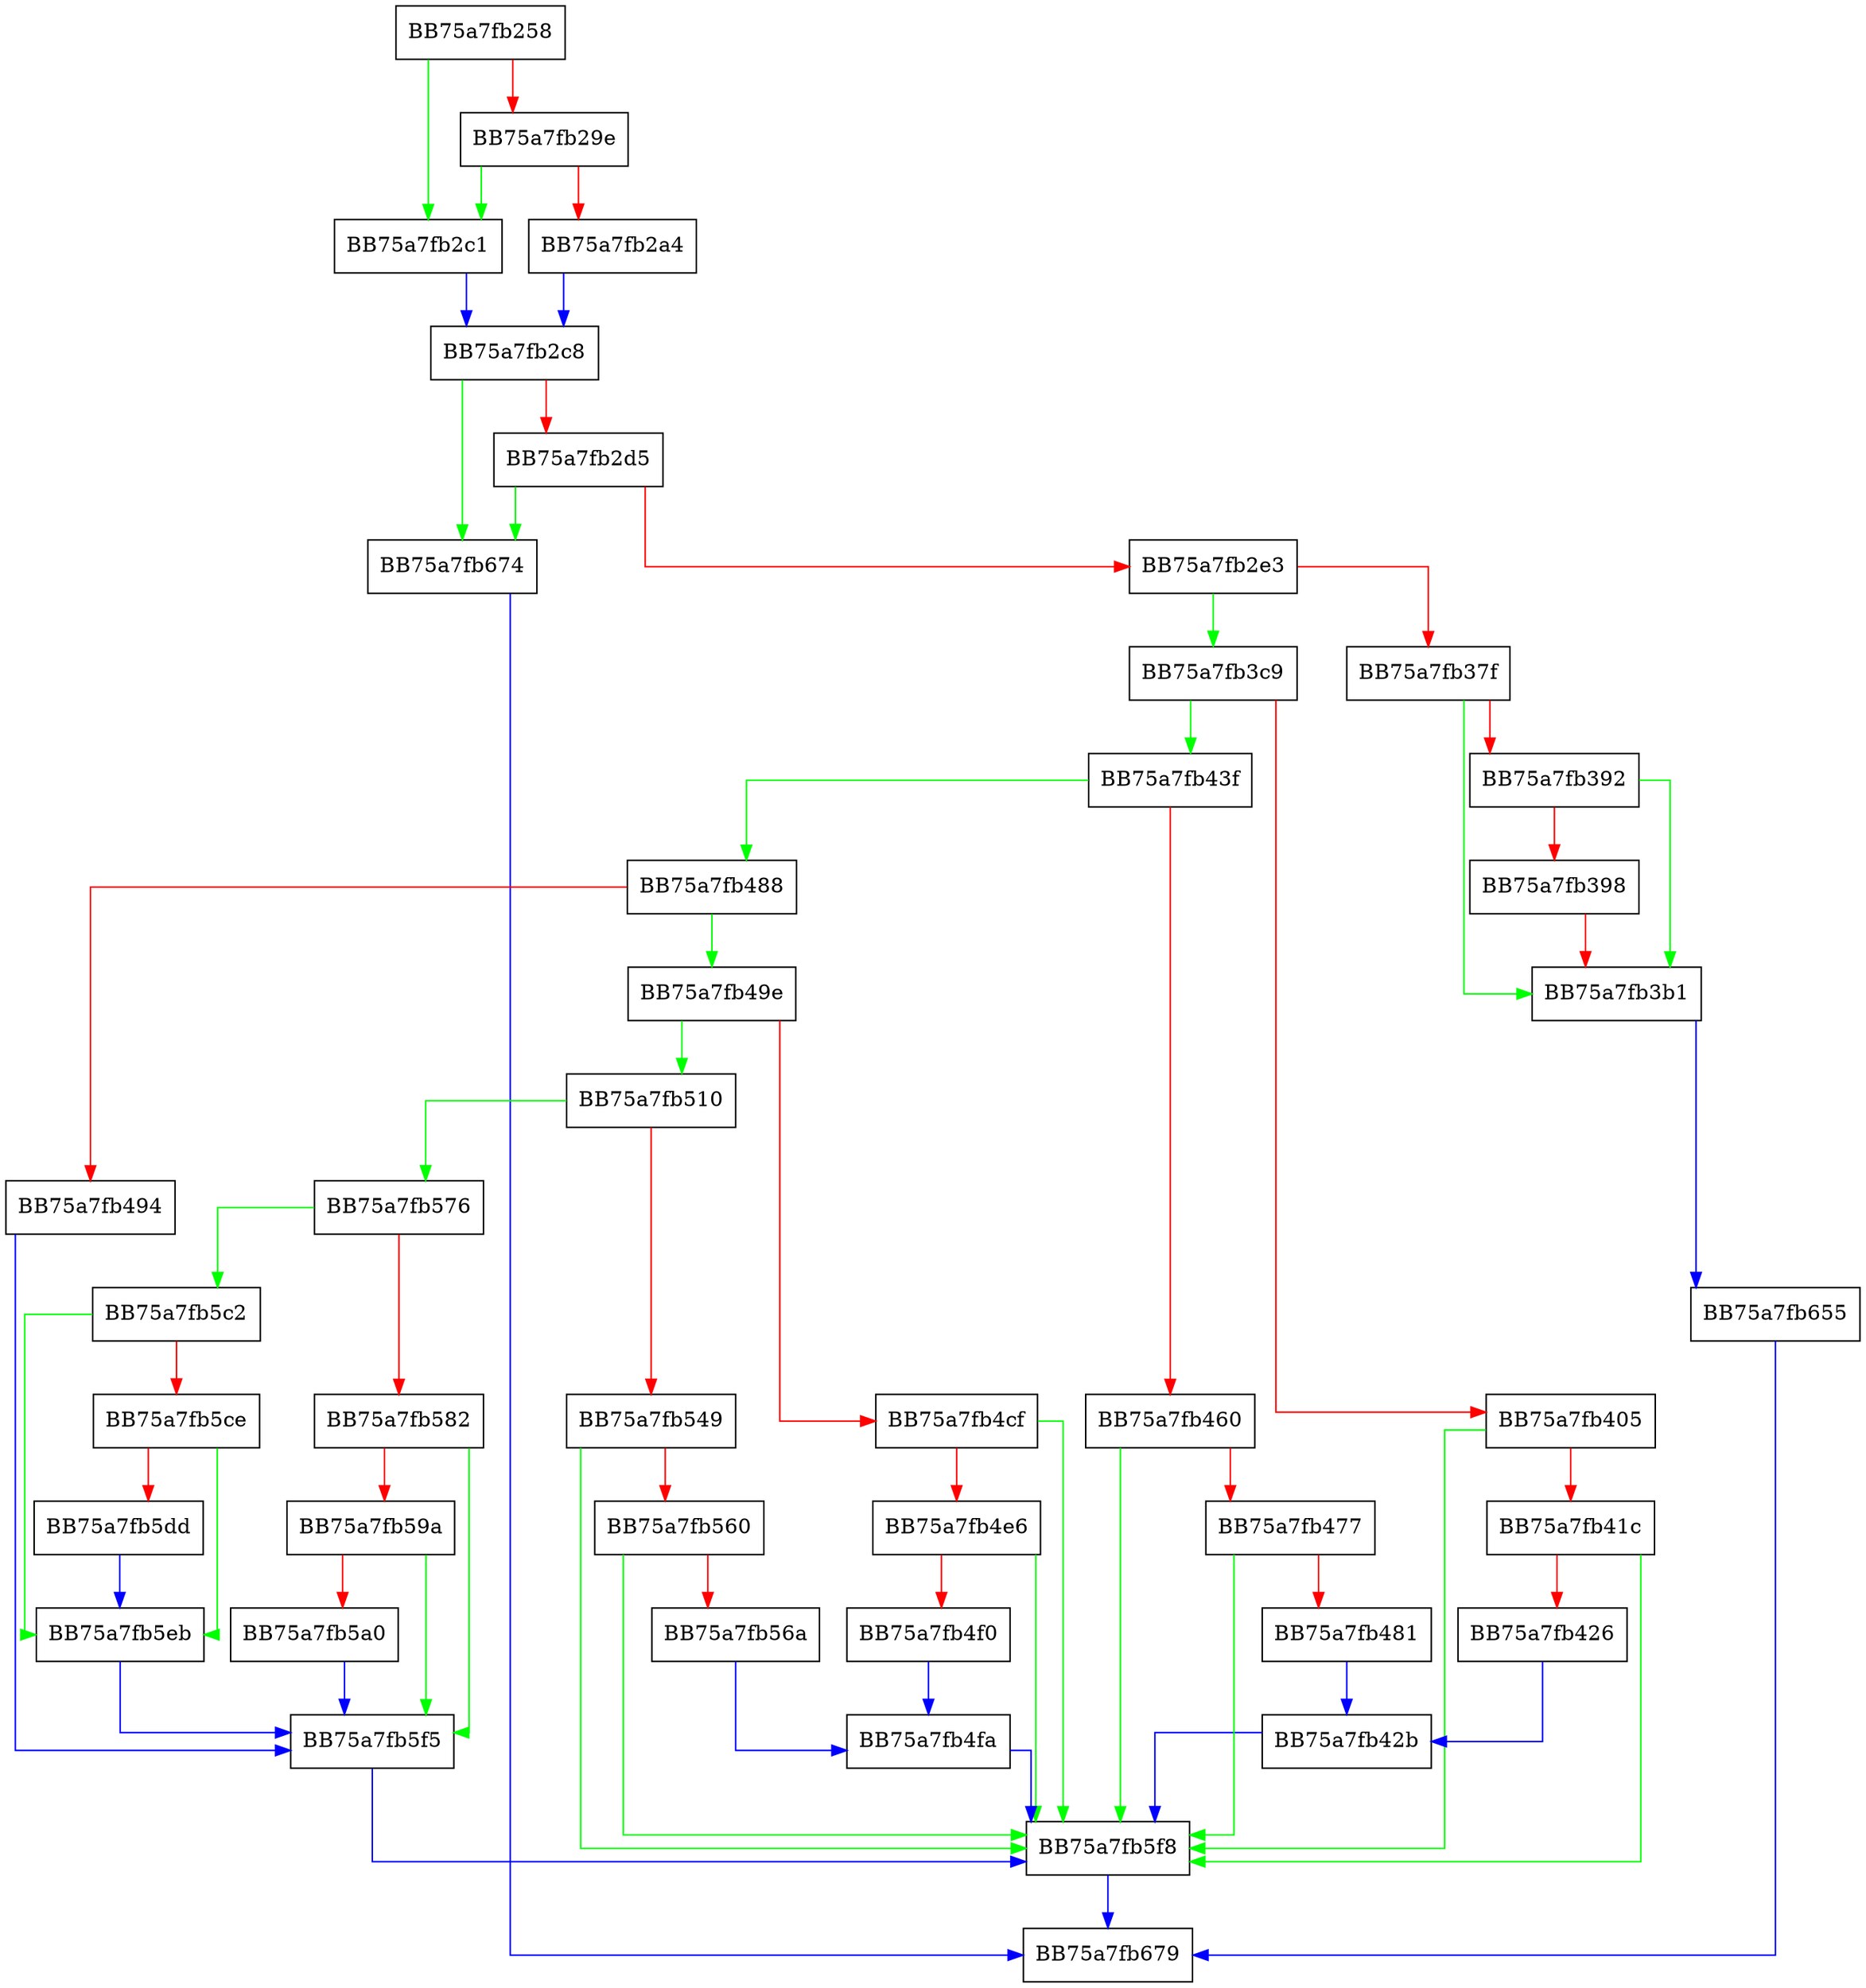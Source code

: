 digraph CompareFileHashes {
  node [shape="box"];
  graph [splines=ortho];
  BB75a7fb258 -> BB75a7fb2c1 [color="green"];
  BB75a7fb258 -> BB75a7fb29e [color="red"];
  BB75a7fb29e -> BB75a7fb2c1 [color="green"];
  BB75a7fb29e -> BB75a7fb2a4 [color="red"];
  BB75a7fb2a4 -> BB75a7fb2c8 [color="blue"];
  BB75a7fb2c1 -> BB75a7fb2c8 [color="blue"];
  BB75a7fb2c8 -> BB75a7fb674 [color="green"];
  BB75a7fb2c8 -> BB75a7fb2d5 [color="red"];
  BB75a7fb2d5 -> BB75a7fb674 [color="green"];
  BB75a7fb2d5 -> BB75a7fb2e3 [color="red"];
  BB75a7fb2e3 -> BB75a7fb3c9 [color="green"];
  BB75a7fb2e3 -> BB75a7fb37f [color="red"];
  BB75a7fb37f -> BB75a7fb3b1 [color="green"];
  BB75a7fb37f -> BB75a7fb392 [color="red"];
  BB75a7fb392 -> BB75a7fb3b1 [color="green"];
  BB75a7fb392 -> BB75a7fb398 [color="red"];
  BB75a7fb398 -> BB75a7fb3b1 [color="red"];
  BB75a7fb3b1 -> BB75a7fb655 [color="blue"];
  BB75a7fb3c9 -> BB75a7fb43f [color="green"];
  BB75a7fb3c9 -> BB75a7fb405 [color="red"];
  BB75a7fb405 -> BB75a7fb5f8 [color="green"];
  BB75a7fb405 -> BB75a7fb41c [color="red"];
  BB75a7fb41c -> BB75a7fb5f8 [color="green"];
  BB75a7fb41c -> BB75a7fb426 [color="red"];
  BB75a7fb426 -> BB75a7fb42b [color="blue"];
  BB75a7fb42b -> BB75a7fb5f8 [color="blue"];
  BB75a7fb43f -> BB75a7fb488 [color="green"];
  BB75a7fb43f -> BB75a7fb460 [color="red"];
  BB75a7fb460 -> BB75a7fb5f8 [color="green"];
  BB75a7fb460 -> BB75a7fb477 [color="red"];
  BB75a7fb477 -> BB75a7fb5f8 [color="green"];
  BB75a7fb477 -> BB75a7fb481 [color="red"];
  BB75a7fb481 -> BB75a7fb42b [color="blue"];
  BB75a7fb488 -> BB75a7fb49e [color="green"];
  BB75a7fb488 -> BB75a7fb494 [color="red"];
  BB75a7fb494 -> BB75a7fb5f5 [color="blue"];
  BB75a7fb49e -> BB75a7fb510 [color="green"];
  BB75a7fb49e -> BB75a7fb4cf [color="red"];
  BB75a7fb4cf -> BB75a7fb5f8 [color="green"];
  BB75a7fb4cf -> BB75a7fb4e6 [color="red"];
  BB75a7fb4e6 -> BB75a7fb5f8 [color="green"];
  BB75a7fb4e6 -> BB75a7fb4f0 [color="red"];
  BB75a7fb4f0 -> BB75a7fb4fa [color="blue"];
  BB75a7fb4fa -> BB75a7fb5f8 [color="blue"];
  BB75a7fb510 -> BB75a7fb576 [color="green"];
  BB75a7fb510 -> BB75a7fb549 [color="red"];
  BB75a7fb549 -> BB75a7fb5f8 [color="green"];
  BB75a7fb549 -> BB75a7fb560 [color="red"];
  BB75a7fb560 -> BB75a7fb5f8 [color="green"];
  BB75a7fb560 -> BB75a7fb56a [color="red"];
  BB75a7fb56a -> BB75a7fb4fa [color="blue"];
  BB75a7fb576 -> BB75a7fb5c2 [color="green"];
  BB75a7fb576 -> BB75a7fb582 [color="red"];
  BB75a7fb582 -> BB75a7fb5f5 [color="green"];
  BB75a7fb582 -> BB75a7fb59a [color="red"];
  BB75a7fb59a -> BB75a7fb5f5 [color="green"];
  BB75a7fb59a -> BB75a7fb5a0 [color="red"];
  BB75a7fb5a0 -> BB75a7fb5f5 [color="blue"];
  BB75a7fb5c2 -> BB75a7fb5eb [color="green"];
  BB75a7fb5c2 -> BB75a7fb5ce [color="red"];
  BB75a7fb5ce -> BB75a7fb5eb [color="green"];
  BB75a7fb5ce -> BB75a7fb5dd [color="red"];
  BB75a7fb5dd -> BB75a7fb5eb [color="blue"];
  BB75a7fb5eb -> BB75a7fb5f5 [color="blue"];
  BB75a7fb5f5 -> BB75a7fb5f8 [color="blue"];
  BB75a7fb5f8 -> BB75a7fb679 [color="blue"];
  BB75a7fb655 -> BB75a7fb679 [color="blue"];
  BB75a7fb674 -> BB75a7fb679 [color="blue"];
}